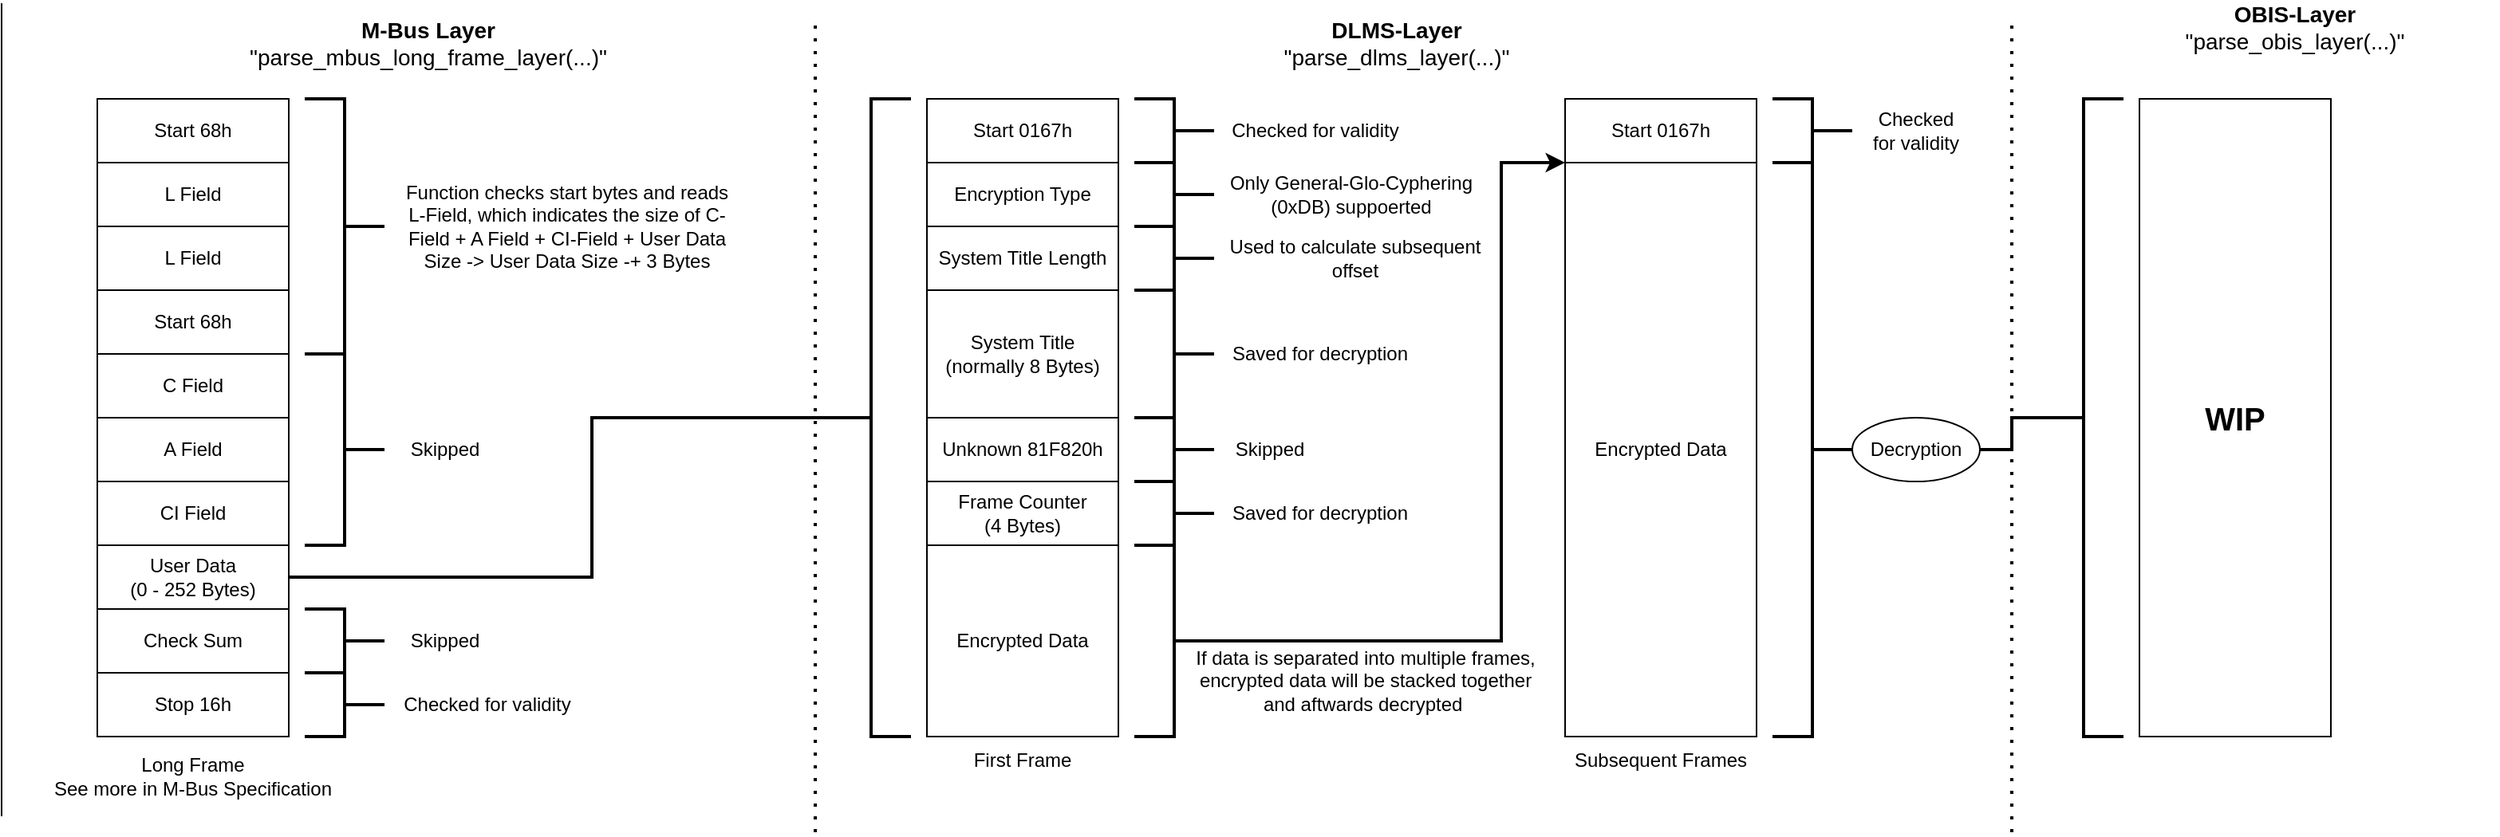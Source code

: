 <mxfile version="21.6.6" type="device">
  <diagram name="Page-1" id="bMnRTJeaha1qu6vLoEiu">
    <mxGraphModel dx="672" dy="639" grid="1" gridSize="10" guides="1" tooltips="1" connect="1" arrows="1" fold="1" page="1" pageScale="1" pageWidth="827" pageHeight="1169" math="0" shadow="0">
      <root>
        <mxCell id="0" />
        <mxCell id="1" parent="0" />
        <mxCell id="pV_JDV0v9IwJhebryxbU-11" value="" style="group" parent="1" vertex="1" connectable="0">
          <mxGeometry x="120" y="80" width="120" height="400" as="geometry" />
        </mxCell>
        <mxCell id="pV_JDV0v9IwJhebryxbU-1" value="Start 68h" style="rounded=0;whiteSpace=wrap;html=1;" parent="pV_JDV0v9IwJhebryxbU-11" vertex="1">
          <mxGeometry width="120" height="40" as="geometry" />
        </mxCell>
        <mxCell id="pV_JDV0v9IwJhebryxbU-2" value="L Field" style="rounded=0;whiteSpace=wrap;html=1;" parent="pV_JDV0v9IwJhebryxbU-11" vertex="1">
          <mxGeometry y="40" width="120" height="40" as="geometry" />
        </mxCell>
        <mxCell id="pV_JDV0v9IwJhebryxbU-3" value="L Field" style="rounded=0;whiteSpace=wrap;html=1;" parent="pV_JDV0v9IwJhebryxbU-11" vertex="1">
          <mxGeometry y="80" width="120" height="40" as="geometry" />
        </mxCell>
        <mxCell id="pV_JDV0v9IwJhebryxbU-4" value="Start 68h" style="rounded=0;whiteSpace=wrap;html=1;" parent="pV_JDV0v9IwJhebryxbU-11" vertex="1">
          <mxGeometry y="120" width="120" height="40" as="geometry" />
        </mxCell>
        <mxCell id="pV_JDV0v9IwJhebryxbU-5" value="C Field" style="rounded=0;whiteSpace=wrap;html=1;" parent="pV_JDV0v9IwJhebryxbU-11" vertex="1">
          <mxGeometry y="160" width="120" height="40" as="geometry" />
        </mxCell>
        <mxCell id="pV_JDV0v9IwJhebryxbU-6" value="A Field" style="rounded=0;whiteSpace=wrap;html=1;" parent="pV_JDV0v9IwJhebryxbU-11" vertex="1">
          <mxGeometry y="200" width="120" height="40" as="geometry" />
        </mxCell>
        <mxCell id="pV_JDV0v9IwJhebryxbU-7" value="CI Field" style="rounded=0;whiteSpace=wrap;html=1;" parent="pV_JDV0v9IwJhebryxbU-11" vertex="1">
          <mxGeometry y="240" width="120" height="40" as="geometry" />
        </mxCell>
        <mxCell id="pV_JDV0v9IwJhebryxbU-8" value="User Data&lt;br&gt;(0 - 252 Bytes)" style="rounded=0;whiteSpace=wrap;html=1;" parent="pV_JDV0v9IwJhebryxbU-11" vertex="1">
          <mxGeometry y="280" width="120" height="40" as="geometry" />
        </mxCell>
        <mxCell id="pV_JDV0v9IwJhebryxbU-9" value="Check Sum" style="rounded=0;whiteSpace=wrap;html=1;" parent="pV_JDV0v9IwJhebryxbU-11" vertex="1">
          <mxGeometry y="320" width="120" height="40" as="geometry" />
        </mxCell>
        <mxCell id="pV_JDV0v9IwJhebryxbU-10" value="Stop 16h" style="rounded=0;whiteSpace=wrap;html=1;" parent="pV_JDV0v9IwJhebryxbU-11" vertex="1">
          <mxGeometry y="360" width="120" height="40" as="geometry" />
        </mxCell>
        <mxCell id="pV_JDV0v9IwJhebryxbU-13" value="" style="endArrow=none;html=1;rounded=0;" parent="1" edge="1">
          <mxGeometry width="50" height="50" relative="1" as="geometry">
            <mxPoint x="60" y="530" as="sourcePoint" />
            <mxPoint x="60" y="20" as="targetPoint" />
          </mxGeometry>
        </mxCell>
        <mxCell id="pV_JDV0v9IwJhebryxbU-14" value="&lt;font style=&quot;font-size: 14px;&quot;&gt;&lt;b&gt;M-Bus Layer&lt;/b&gt;&lt;br&gt;&quot;parse_mbus_long_frame_layer(...)&quot;&lt;/font&gt;" style="text;html=1;strokeColor=none;fillColor=none;align=center;verticalAlign=middle;whiteSpace=wrap;rounded=0;" parent="1" vertex="1">
          <mxGeometry x="200" y="30" width="255" height="30" as="geometry" />
        </mxCell>
        <mxCell id="pV_JDV0v9IwJhebryxbU-15" value="Long Frame&lt;br&gt;See more in M-Bus Specification" style="text;html=1;strokeColor=none;fillColor=none;align=center;verticalAlign=middle;whiteSpace=wrap;rounded=0;" parent="1" vertex="1">
          <mxGeometry x="75" y="490" width="210" height="30" as="geometry" />
        </mxCell>
        <mxCell id="pV_JDV0v9IwJhebryxbU-16" value="" style="strokeWidth=2;html=1;shape=mxgraph.flowchart.annotation_2;align=left;labelPosition=right;pointerEvents=1;rotation=-180;" parent="1" vertex="1">
          <mxGeometry x="250" y="80" width="50" height="160" as="geometry" />
        </mxCell>
        <mxCell id="pV_JDV0v9IwJhebryxbU-17" value="" style="strokeWidth=2;html=1;shape=mxgraph.flowchart.annotation_2;align=left;labelPosition=right;pointerEvents=1;rotation=-180;" parent="1" vertex="1">
          <mxGeometry x="250" y="240" width="50" height="120" as="geometry" />
        </mxCell>
        <mxCell id="pV_JDV0v9IwJhebryxbU-18" value="" style="strokeWidth=2;html=1;shape=mxgraph.flowchart.annotation_2;align=left;labelPosition=right;pointerEvents=1;rotation=-180;" parent="1" vertex="1">
          <mxGeometry x="250" y="400" width="50" height="40" as="geometry" />
        </mxCell>
        <mxCell id="pV_JDV0v9IwJhebryxbU-20" value="" style="strokeWidth=2;html=1;shape=mxgraph.flowchart.annotation_2;align=left;labelPosition=right;pointerEvents=1;rotation=-180;" parent="1" vertex="1">
          <mxGeometry x="250" y="440" width="50" height="40" as="geometry" />
        </mxCell>
        <mxCell id="pV_JDV0v9IwJhebryxbU-21" value="" style="strokeWidth=2;html=1;shape=mxgraph.flowchart.annotation_2;align=left;labelPosition=right;pointerEvents=1;" parent="1" vertex="1">
          <mxGeometry x="580" y="80" width="50" height="400" as="geometry" />
        </mxCell>
        <mxCell id="pV_JDV0v9IwJhebryxbU-22" value="Function checks start bytes and reads L-Field, which indicates the size of C-Field + A Field + CI-Field + User Data Size -&amp;gt; User Data Size -+ 3 Bytes" style="text;html=1;strokeColor=none;fillColor=none;align=center;verticalAlign=middle;whiteSpace=wrap;rounded=0;rotation=0;" parent="1" vertex="1">
          <mxGeometry x="307.5" y="110" width="212.5" height="100" as="geometry" />
        </mxCell>
        <mxCell id="pV_JDV0v9IwJhebryxbU-23" value="Skipped" style="text;html=1;strokeColor=none;fillColor=none;align=center;verticalAlign=middle;whiteSpace=wrap;rounded=0;" parent="1" vertex="1">
          <mxGeometry x="307.5" y="285" width="60" height="30" as="geometry" />
        </mxCell>
        <mxCell id="pV_JDV0v9IwJhebryxbU-24" value="Skipped" style="text;html=1;strokeColor=none;fillColor=none;align=center;verticalAlign=middle;whiteSpace=wrap;rounded=0;" parent="1" vertex="1">
          <mxGeometry x="307.5" y="405" width="60" height="30" as="geometry" />
        </mxCell>
        <mxCell id="pV_JDV0v9IwJhebryxbU-25" value="Checked for validity" style="text;html=1;strokeColor=none;fillColor=none;align=center;verticalAlign=middle;whiteSpace=wrap;rounded=0;" parent="1" vertex="1">
          <mxGeometry x="307.5" y="445" width="112.5" height="30" as="geometry" />
        </mxCell>
        <mxCell id="pV_JDV0v9IwJhebryxbU-26" value="" style="endArrow=none;dashed=1;html=1;dashPattern=1 3;strokeWidth=2;rounded=0;" parent="1" edge="1">
          <mxGeometry width="50" height="50" relative="1" as="geometry">
            <mxPoint x="1320" y="540" as="sourcePoint" />
            <mxPoint x="1320" y="30" as="targetPoint" />
          </mxGeometry>
        </mxCell>
        <mxCell id="pV_JDV0v9IwJhebryxbU-27" value="" style="endArrow=none;html=1;rounded=0;entryX=0;entryY=0.5;entryDx=0;entryDy=0;entryPerimeter=0;exitX=1;exitY=0.5;exitDx=0;exitDy=0;strokeWidth=2;" parent="1" source="pV_JDV0v9IwJhebryxbU-8" target="pV_JDV0v9IwJhebryxbU-21" edge="1">
          <mxGeometry width="50" height="50" relative="1" as="geometry">
            <mxPoint x="480" y="280" as="sourcePoint" />
            <mxPoint x="530" y="230" as="targetPoint" />
            <Array as="points">
              <mxPoint x="430" y="380" />
              <mxPoint x="430" y="280" />
              <mxPoint x="500" y="280" />
            </Array>
          </mxGeometry>
        </mxCell>
        <mxCell id="pV_JDV0v9IwJhebryxbU-28" value="Start 0167h" style="rounded=0;whiteSpace=wrap;html=1;" parent="1" vertex="1">
          <mxGeometry x="640" y="80" width="120" height="40" as="geometry" />
        </mxCell>
        <mxCell id="pV_JDV0v9IwJhebryxbU-29" value="Encryption Type" style="rounded=0;whiteSpace=wrap;html=1;" parent="1" vertex="1">
          <mxGeometry x="640" y="120" width="120" height="40" as="geometry" />
        </mxCell>
        <mxCell id="pV_JDV0v9IwJhebryxbU-30" value="System Title Length" style="rounded=0;whiteSpace=wrap;html=1;" parent="1" vertex="1">
          <mxGeometry x="640" y="160" width="120" height="40" as="geometry" />
        </mxCell>
        <mxCell id="pV_JDV0v9IwJhebryxbU-31" value="System Title&lt;br&gt;(normally 8 Bytes)" style="rounded=0;whiteSpace=wrap;html=1;" parent="1" vertex="1">
          <mxGeometry x="640" y="200" width="120" height="80" as="geometry" />
        </mxCell>
        <mxCell id="pV_JDV0v9IwJhebryxbU-32" value="Unknown 81F820h" style="rounded=0;whiteSpace=wrap;html=1;" parent="1" vertex="1">
          <mxGeometry x="640" y="280" width="120" height="40" as="geometry" />
        </mxCell>
        <mxCell id="pV_JDV0v9IwJhebryxbU-33" value="Frame Counter&lt;br&gt;(4 Bytes)" style="rounded=0;whiteSpace=wrap;html=1;" parent="1" vertex="1">
          <mxGeometry x="640" y="320" width="120" height="40" as="geometry" />
        </mxCell>
        <mxCell id="pV_JDV0v9IwJhebryxbU-34" value="Encrypted Data" style="rounded=0;whiteSpace=wrap;html=1;" parent="1" vertex="1">
          <mxGeometry x="640" y="360" width="120" height="120" as="geometry" />
        </mxCell>
        <mxCell id="pV_JDV0v9IwJhebryxbU-36" value="Start 0167h" style="rounded=0;whiteSpace=wrap;html=1;" parent="1" vertex="1">
          <mxGeometry x="1040" y="80" width="120" height="40" as="geometry" />
        </mxCell>
        <mxCell id="pV_JDV0v9IwJhebryxbU-37" value="Encrypted Data" style="rounded=0;whiteSpace=wrap;html=1;" parent="1" vertex="1">
          <mxGeometry x="1040" y="120" width="120" height="360" as="geometry" />
        </mxCell>
        <mxCell id="pV_JDV0v9IwJhebryxbU-38" value="First Frame" style="text;html=1;strokeColor=none;fillColor=none;align=center;verticalAlign=middle;whiteSpace=wrap;rounded=0;" parent="1" vertex="1">
          <mxGeometry x="660" y="480" width="80" height="30" as="geometry" />
        </mxCell>
        <mxCell id="pV_JDV0v9IwJhebryxbU-39" value="Subsequent Frames" style="text;html=1;strokeColor=none;fillColor=none;align=center;verticalAlign=middle;whiteSpace=wrap;rounded=0;" parent="1" vertex="1">
          <mxGeometry x="1040" y="480" width="120" height="30" as="geometry" />
        </mxCell>
        <mxCell id="pV_JDV0v9IwJhebryxbU-41" value="&lt;font style=&quot;font-size: 14px;&quot;&gt;&lt;b&gt;DLMS-Layer&lt;/b&gt;&lt;br&gt;&quot;parse_dlms_layer&lt;/font&gt;&lt;span style=&quot;font-size: 14px; background-color: initial;&quot;&gt;(...)&quot;&lt;/span&gt;" style="text;html=1;strokeColor=none;fillColor=none;align=center;verticalAlign=middle;whiteSpace=wrap;rounded=0;" parent="1" vertex="1">
          <mxGeometry x="810" y="30" width="249" height="30" as="geometry" />
        </mxCell>
        <mxCell id="pV_JDV0v9IwJhebryxbU-42" value="" style="strokeWidth=2;html=1;shape=mxgraph.flowchart.annotation_2;align=left;labelPosition=right;pointerEvents=1;rotation=-180;" parent="1" vertex="1">
          <mxGeometry x="770" y="360" width="50" height="120" as="geometry" />
        </mxCell>
        <mxCell id="pV_JDV0v9IwJhebryxbU-43" value="" style="endArrow=classic;html=1;rounded=0;entryX=0;entryY=0;entryDx=0;entryDy=0;exitX=0;exitY=0.5;exitDx=0;exitDy=0;exitPerimeter=0;strokeWidth=2;" parent="1" source="pV_JDV0v9IwJhebryxbU-42" target="pV_JDV0v9IwJhebryxbU-37" edge="1">
          <mxGeometry width="50" height="50" relative="1" as="geometry">
            <mxPoint x="1000" y="420" as="sourcePoint" />
            <mxPoint x="940" y="270" as="targetPoint" />
            <Array as="points">
              <mxPoint x="1000" y="420" />
              <mxPoint x="1000" y="120" />
            </Array>
          </mxGeometry>
        </mxCell>
        <mxCell id="pV_JDV0v9IwJhebryxbU-44" value="" style="strokeWidth=2;html=1;shape=mxgraph.flowchart.annotation_2;align=left;labelPosition=right;pointerEvents=1;rotation=-180;" parent="1" vertex="1">
          <mxGeometry x="770" y="320" width="50" height="40" as="geometry" />
        </mxCell>
        <mxCell id="pV_JDV0v9IwJhebryxbU-45" value="" style="strokeWidth=2;html=1;shape=mxgraph.flowchart.annotation_2;align=left;labelPosition=right;pointerEvents=1;rotation=-180;" parent="1" vertex="1">
          <mxGeometry x="770" y="280" width="50" height="40" as="geometry" />
        </mxCell>
        <mxCell id="pV_JDV0v9IwJhebryxbU-46" value="" style="strokeWidth=2;html=1;shape=mxgraph.flowchart.annotation_2;align=left;labelPosition=right;pointerEvents=1;rotation=-180;" parent="1" vertex="1">
          <mxGeometry x="770" y="200" width="50" height="80" as="geometry" />
        </mxCell>
        <mxCell id="pV_JDV0v9IwJhebryxbU-47" value="" style="strokeWidth=2;html=1;shape=mxgraph.flowchart.annotation_2;align=left;labelPosition=right;pointerEvents=1;rotation=-180;" parent="1" vertex="1">
          <mxGeometry x="770" y="160" width="50" height="40" as="geometry" />
        </mxCell>
        <mxCell id="pV_JDV0v9IwJhebryxbU-48" value="" style="strokeWidth=2;html=1;shape=mxgraph.flowchart.annotation_2;align=left;labelPosition=right;pointerEvents=1;rotation=-180;" parent="1" vertex="1">
          <mxGeometry x="770" y="120" width="50" height="40" as="geometry" />
        </mxCell>
        <mxCell id="pV_JDV0v9IwJhebryxbU-49" value="" style="strokeWidth=2;html=1;shape=mxgraph.flowchart.annotation_2;align=left;labelPosition=right;pointerEvents=1;rotation=-180;" parent="1" vertex="1">
          <mxGeometry x="770" y="80" width="50" height="40" as="geometry" />
        </mxCell>
        <mxCell id="pV_JDV0v9IwJhebryxbU-50" value="Skipped" style="text;html=1;strokeColor=none;fillColor=none;align=center;verticalAlign=middle;whiteSpace=wrap;rounded=0;" parent="1" vertex="1">
          <mxGeometry x="820" y="285" width="70" height="30" as="geometry" />
        </mxCell>
        <mxCell id="pV_JDV0v9IwJhebryxbU-52" value="Saved for decryption" style="text;html=1;strokeColor=none;fillColor=none;align=center;verticalAlign=middle;whiteSpace=wrap;rounded=0;" parent="1" vertex="1">
          <mxGeometry x="820" y="225" width="133" height="30" as="geometry" />
        </mxCell>
        <mxCell id="pV_JDV0v9IwJhebryxbU-53" value="Used to calculate subsequent offset" style="text;html=1;strokeColor=none;fillColor=none;align=center;verticalAlign=middle;whiteSpace=wrap;rounded=0;" parent="1" vertex="1">
          <mxGeometry x="827" y="165" width="163" height="30" as="geometry" />
        </mxCell>
        <mxCell id="pV_JDV0v9IwJhebryxbU-54" value="Only General-Glo-Cyphering (0xDB) suppoerted" style="text;html=1;strokeColor=none;fillColor=none;align=center;verticalAlign=middle;whiteSpace=wrap;rounded=0;" parent="1" vertex="1">
          <mxGeometry x="827" y="125" width="158" height="30" as="geometry" />
        </mxCell>
        <mxCell id="pV_JDV0v9IwJhebryxbU-55" value="If data is separated into multiple frames, encrypted data will be stacked together and aftwards decrypted&amp;nbsp;" style="text;html=1;strokeColor=none;fillColor=none;align=center;verticalAlign=middle;whiteSpace=wrap;rounded=0;" parent="1" vertex="1">
          <mxGeometry x="800" y="430" width="230" height="30" as="geometry" />
        </mxCell>
        <mxCell id="pV_JDV0v9IwJhebryxbU-56" value="" style="strokeWidth=2;html=1;shape=mxgraph.flowchart.annotation_2;align=left;labelPosition=right;pointerEvents=1;rotation=-180;" parent="1" vertex="1">
          <mxGeometry x="1170" y="120" width="50" height="360" as="geometry" />
        </mxCell>
        <mxCell id="pV_JDV0v9IwJhebryxbU-57" value="Decryption" style="ellipse;whiteSpace=wrap;html=1;" parent="1" vertex="1">
          <mxGeometry x="1220" y="280" width="80" height="40" as="geometry" />
        </mxCell>
        <mxCell id="pV_JDV0v9IwJhebryxbU-58" value="" style="rounded=0;whiteSpace=wrap;html=1;" parent="1" vertex="1">
          <mxGeometry x="1400" y="80" width="120" height="400" as="geometry" />
        </mxCell>
        <mxCell id="pV_JDV0v9IwJhebryxbU-59" value="" style="strokeWidth=2;html=1;shape=mxgraph.flowchart.annotation_2;align=left;labelPosition=right;pointerEvents=1;" parent="1" vertex="1">
          <mxGeometry x="1340" y="80" width="50" height="400" as="geometry" />
        </mxCell>
        <mxCell id="pV_JDV0v9IwJhebryxbU-60" value="" style="endArrow=none;html=1;rounded=0;entryX=0;entryY=0.5;entryDx=0;entryDy=0;entryPerimeter=0;exitX=1;exitY=0.5;exitDx=0;exitDy=0;strokeWidth=2;" parent="1" source="pV_JDV0v9IwJhebryxbU-57" target="pV_JDV0v9IwJhebryxbU-59" edge="1">
          <mxGeometry width="50" height="50" relative="1" as="geometry">
            <mxPoint x="1210" y="330" as="sourcePoint" />
            <mxPoint x="1260" y="280" as="targetPoint" />
            <Array as="points">
              <mxPoint x="1320" y="300" />
              <mxPoint x="1320" y="280" />
            </Array>
          </mxGeometry>
        </mxCell>
        <mxCell id="pV_JDV0v9IwJhebryxbU-62" value="" style="endArrow=none;dashed=1;html=1;dashPattern=1 3;strokeWidth=2;rounded=0;" parent="1" edge="1">
          <mxGeometry width="50" height="50" relative="1" as="geometry">
            <mxPoint x="570" y="540" as="sourcePoint" />
            <mxPoint x="570" y="30" as="targetPoint" />
          </mxGeometry>
        </mxCell>
        <mxCell id="pV_JDV0v9IwJhebryxbU-63" value="&lt;font style=&quot;font-size: 14px;&quot;&gt;&lt;b&gt;OBIS-Layer&lt;/b&gt;&lt;br&gt;&quot;parse_obis_layer(...)&quot;&lt;/font&gt;" style="text;html=1;strokeColor=none;fillColor=none;align=center;verticalAlign=middle;whiteSpace=wrap;rounded=0;" parent="1" vertex="1">
          <mxGeometry x="1370" y="20" width="255" height="30" as="geometry" />
        </mxCell>
        <mxCell id="pV_JDV0v9IwJhebryxbU-64" value="&lt;b&gt;&lt;font style=&quot;font-size: 20px;&quot;&gt;WIP&lt;/font&gt;&lt;/b&gt;" style="text;html=1;strokeColor=none;fillColor=none;align=center;verticalAlign=middle;whiteSpace=wrap;rounded=0;" parent="1" vertex="1">
          <mxGeometry x="1430" y="265" width="60" height="30" as="geometry" />
        </mxCell>
        <mxCell id="qA9opMCXfgoF__4_dtre-1" value="Checked for validity" style="text;html=1;strokeColor=none;fillColor=none;align=center;verticalAlign=middle;whiteSpace=wrap;rounded=0;" parent="1" vertex="1">
          <mxGeometry x="827" y="85" width="113" height="30" as="geometry" />
        </mxCell>
        <mxCell id="qA9opMCXfgoF__4_dtre-2" value="" style="strokeWidth=2;html=1;shape=mxgraph.flowchart.annotation_2;align=left;labelPosition=right;pointerEvents=1;rotation=-180;" parent="1" vertex="1">
          <mxGeometry x="1170" y="80" width="50" height="40" as="geometry" />
        </mxCell>
        <mxCell id="qA9opMCXfgoF__4_dtre-3" value="Checked for validity" style="text;html=1;strokeColor=none;fillColor=none;align=center;verticalAlign=middle;whiteSpace=wrap;rounded=0;" parent="1" vertex="1">
          <mxGeometry x="1230" y="85" width="60" height="30" as="geometry" />
        </mxCell>
        <mxCell id="RZn37kDPLR84F1-D-_or-2" value="Saved for decryption" style="text;html=1;strokeColor=none;fillColor=none;align=center;verticalAlign=middle;whiteSpace=wrap;rounded=0;" vertex="1" parent="1">
          <mxGeometry x="820" y="325" width="133" height="30" as="geometry" />
        </mxCell>
      </root>
    </mxGraphModel>
  </diagram>
</mxfile>
